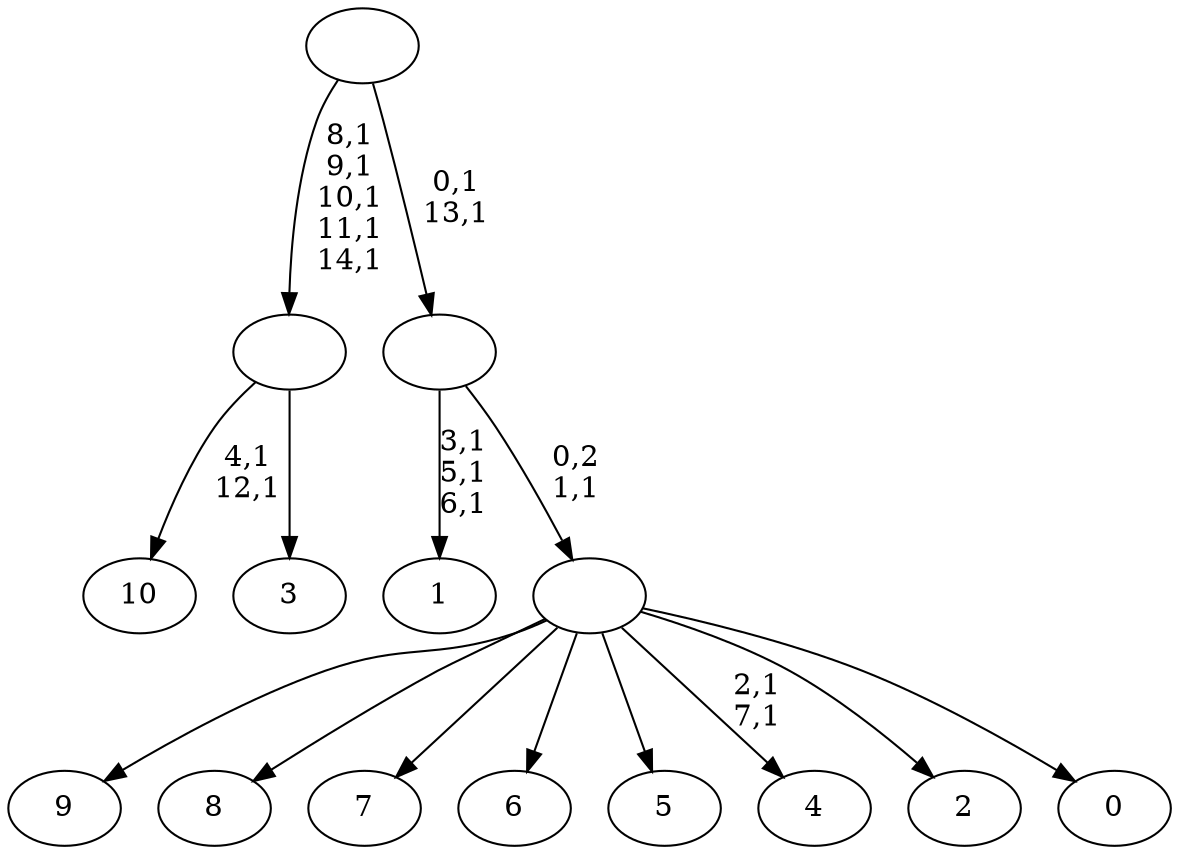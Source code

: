 digraph T {
	26 [label="10"]
	23 [label="9"]
	22 [label="8"]
	21 [label="7"]
	20 [label="6"]
	19 [label="5"]
	18 [label="4"]
	15 [label="3"]
	14 [label=""]
	9 [label="2"]
	8 [label="1"]
	4 [label="0"]
	3 [label=""]
	2 [label=""]
	0 [label=""]
	14 -> 26 [label="4,1\n12,1"]
	14 -> 15 [label=""]
	3 -> 18 [label="2,1\n7,1"]
	3 -> 23 [label=""]
	3 -> 22 [label=""]
	3 -> 21 [label=""]
	3 -> 20 [label=""]
	3 -> 19 [label=""]
	3 -> 9 [label=""]
	3 -> 4 [label=""]
	2 -> 8 [label="3,1\n5,1\n6,1"]
	2 -> 3 [label="0,2\n1,1"]
	0 -> 2 [label="0,1\n13,1"]
	0 -> 14 [label="8,1\n9,1\n10,1\n11,1\n14,1"]
}
